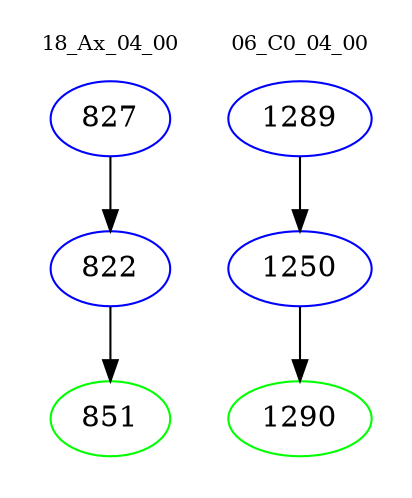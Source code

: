 digraph{
subgraph cluster_0 {
color = white
label = "18_Ax_04_00";
fontsize=10;
T0_827 [label="827", color="blue"]
T0_827 -> T0_822 [color="black"]
T0_822 [label="822", color="blue"]
T0_822 -> T0_851 [color="black"]
T0_851 [label="851", color="green"]
}
subgraph cluster_1 {
color = white
label = "06_C0_04_00";
fontsize=10;
T1_1289 [label="1289", color="blue"]
T1_1289 -> T1_1250 [color="black"]
T1_1250 [label="1250", color="blue"]
T1_1250 -> T1_1290 [color="black"]
T1_1290 [label="1290", color="green"]
}
}
